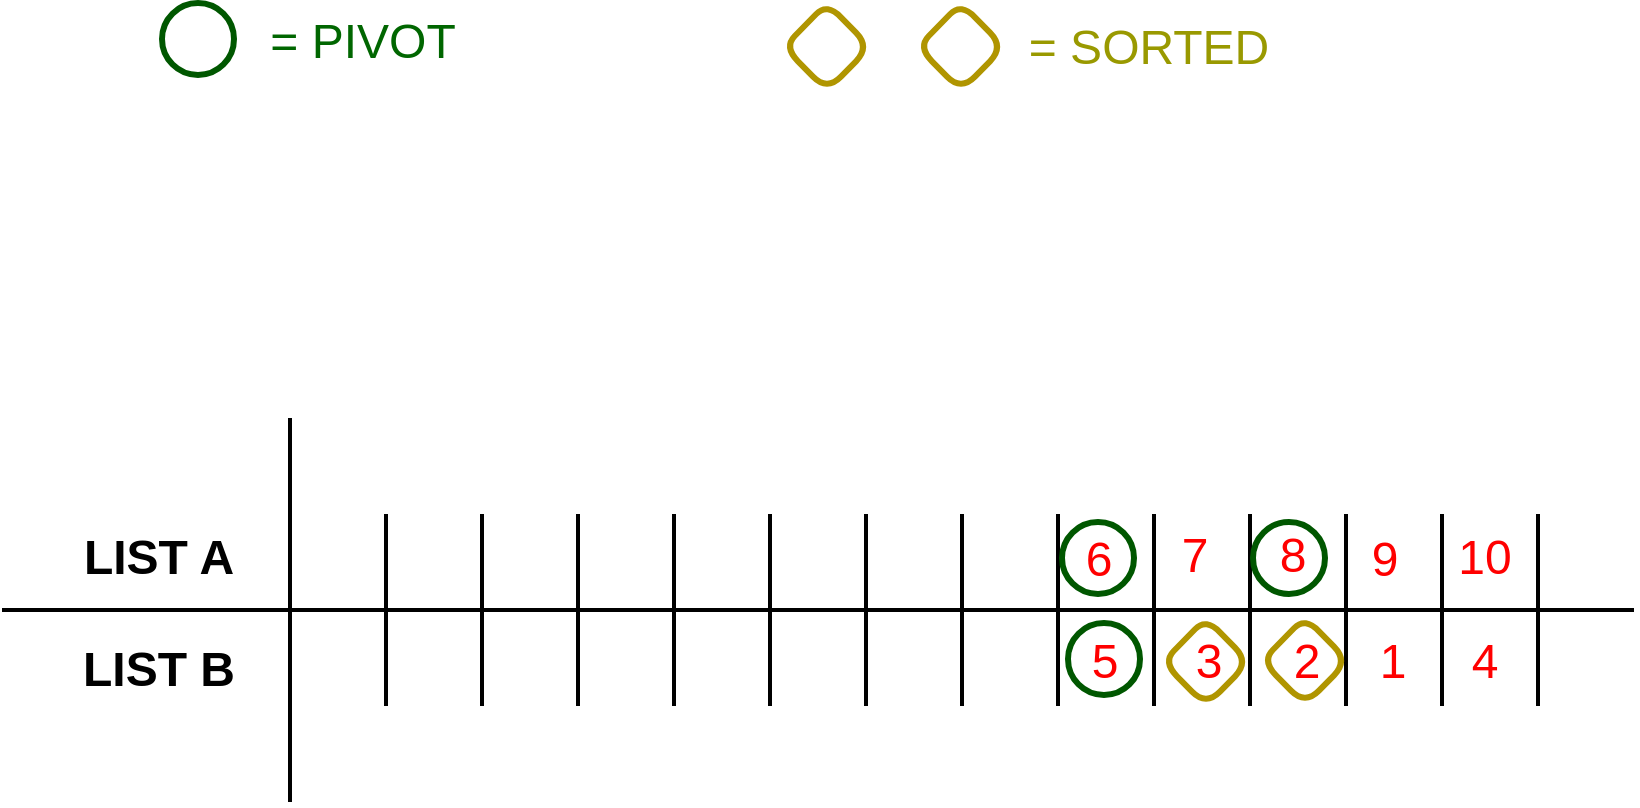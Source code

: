 <mxfile>
    <diagram id="ZdtYw9VDXguhpGtwa0sp" name="Page-1">
        <mxGraphModel dx="1141" dy="929" grid="0" gridSize="12" guides="1" tooltips="1" connect="1" arrows="1" fold="1" page="1" pageScale="1" pageWidth="1169" pageHeight="827" background="none" math="0" shadow="0">
            <root>
                <mxCell id="0"/>
                <mxCell id="1" parent="0"/>
                <mxCell id="2" value="" style="endArrow=none;html=1;fontStyle=0;strokeWidth=2;" edge="1" parent="1">
                    <mxGeometry width="50" height="50" relative="1" as="geometry">
                        <mxPoint x="99" y="362" as="sourcePoint"/>
                        <mxPoint x="915" y="362" as="targetPoint"/>
                    </mxGeometry>
                </mxCell>
                <mxCell id="3" value="" style="endArrow=none;html=1;fontStyle=0;strokeWidth=2;" edge="1" parent="1">
                    <mxGeometry width="50" height="50" relative="1" as="geometry">
                        <mxPoint x="243" y="266" as="sourcePoint"/>
                        <mxPoint x="243" y="458" as="targetPoint"/>
                    </mxGeometry>
                </mxCell>
                <mxCell id="4" value="&lt;p style=&quot;line-height: 120%; font-size: 24px;&quot;&gt;LIST A&lt;/p&gt;" style="text;html=1;align=center;verticalAlign=middle;resizable=0;points=[];autosize=1;perimeterSpacing=0;fontStyle=1;spacing=2;fontSize=24;rounded=1;" vertex="1" parent="1">
                    <mxGeometry x="129" y="294" width="96" height="84" as="geometry"/>
                </mxCell>
                <mxCell id="6" value="LIST B" style="text;html=1;align=center;verticalAlign=middle;resizable=0;points=[];autosize=1;strokeColor=none;fontSize=24;fontStyle=1;rounded=1;" vertex="1" parent="1">
                    <mxGeometry x="129" y="374" width="96" height="36" as="geometry"/>
                </mxCell>
                <mxCell id="7" value="" style="endArrow=none;html=1;fontSize=24;strokeWidth=2;" edge="1" parent="1">
                    <mxGeometry width="50" height="50" relative="1" as="geometry">
                        <mxPoint x="291" y="410" as="sourcePoint"/>
                        <mxPoint x="291" y="314" as="targetPoint"/>
                        <Array as="points"/>
                    </mxGeometry>
                </mxCell>
                <mxCell id="9" value="" style="endArrow=none;html=1;fontSize=24;strokeWidth=2;" edge="1" parent="1">
                    <mxGeometry width="50" height="50" relative="1" as="geometry">
                        <mxPoint x="339" y="410" as="sourcePoint"/>
                        <mxPoint x="339" y="314" as="targetPoint"/>
                        <Array as="points"/>
                    </mxGeometry>
                </mxCell>
                <mxCell id="10" value="" style="endArrow=none;html=1;fontSize=24;strokeWidth=2;" edge="1" parent="1">
                    <mxGeometry width="50" height="50" relative="1" as="geometry">
                        <mxPoint x="387" y="410" as="sourcePoint"/>
                        <mxPoint x="387" y="314" as="targetPoint"/>
                        <Array as="points"/>
                    </mxGeometry>
                </mxCell>
                <mxCell id="11" value="" style="endArrow=none;html=1;fontSize=24;strokeWidth=2;" edge="1" parent="1">
                    <mxGeometry width="50" height="50" relative="1" as="geometry">
                        <mxPoint x="435" y="410" as="sourcePoint"/>
                        <mxPoint x="435" y="314" as="targetPoint"/>
                        <Array as="points"/>
                    </mxGeometry>
                </mxCell>
                <mxCell id="12" value="" style="endArrow=none;html=1;fontSize=24;strokeWidth=2;" edge="1" parent="1">
                    <mxGeometry width="50" height="50" relative="1" as="geometry">
                        <mxPoint x="483" y="410" as="sourcePoint"/>
                        <mxPoint x="483" y="314" as="targetPoint"/>
                        <Array as="points"/>
                    </mxGeometry>
                </mxCell>
                <mxCell id="13" value="" style="endArrow=none;html=1;fontSize=24;strokeWidth=2;" edge="1" parent="1">
                    <mxGeometry width="50" height="50" relative="1" as="geometry">
                        <mxPoint x="531" y="410" as="sourcePoint"/>
                        <mxPoint x="531" y="314" as="targetPoint"/>
                        <Array as="points"/>
                    </mxGeometry>
                </mxCell>
                <mxCell id="14" value="" style="endArrow=none;html=1;fontSize=24;strokeWidth=2;" edge="1" parent="1">
                    <mxGeometry width="50" height="50" relative="1" as="geometry">
                        <mxPoint x="579" y="410" as="sourcePoint"/>
                        <mxPoint x="579" y="314" as="targetPoint"/>
                        <Array as="points"/>
                    </mxGeometry>
                </mxCell>
                <mxCell id="15" value="" style="endArrow=none;html=1;fontSize=24;strokeWidth=2;" edge="1" parent="1">
                    <mxGeometry width="50" height="50" relative="1" as="geometry">
                        <mxPoint x="627" y="410" as="sourcePoint"/>
                        <mxPoint x="627" y="314" as="targetPoint"/>
                        <Array as="points"/>
                    </mxGeometry>
                </mxCell>
                <mxCell id="16" value="" style="endArrow=none;html=1;fontSize=24;strokeWidth=2;" edge="1" parent="1">
                    <mxGeometry width="50" height="50" relative="1" as="geometry">
                        <mxPoint x="675" y="410" as="sourcePoint"/>
                        <mxPoint x="675" y="314" as="targetPoint"/>
                        <Array as="points"/>
                    </mxGeometry>
                </mxCell>
                <mxCell id="17" value="" style="endArrow=none;html=1;fontSize=24;strokeWidth=2;" edge="1" parent="1">
                    <mxGeometry width="50" height="50" relative="1" as="geometry">
                        <mxPoint x="723" y="410" as="sourcePoint"/>
                        <mxPoint x="723" y="314" as="targetPoint"/>
                        <Array as="points"/>
                    </mxGeometry>
                </mxCell>
                <mxCell id="18" value="" style="endArrow=none;html=1;fontSize=24;strokeWidth=2;" edge="1" parent="1">
                    <mxGeometry width="50" height="50" relative="1" as="geometry">
                        <mxPoint x="771" y="410" as="sourcePoint"/>
                        <mxPoint x="771" y="314" as="targetPoint"/>
                        <Array as="points"/>
                    </mxGeometry>
                </mxCell>
                <mxCell id="19" value="" style="endArrow=none;html=1;fontSize=24;strokeWidth=2;" edge="1" parent="1">
                    <mxGeometry width="50" height="50" relative="1" as="geometry">
                        <mxPoint x="819" y="410" as="sourcePoint"/>
                        <mxPoint x="819" y="314" as="targetPoint"/>
                        <Array as="points"/>
                    </mxGeometry>
                </mxCell>
                <mxCell id="20" value="" style="endArrow=none;html=1;fontSize=24;strokeWidth=2;" edge="1" parent="1">
                    <mxGeometry width="50" height="50" relative="1" as="geometry">
                        <mxPoint x="867" y="410" as="sourcePoint"/>
                        <mxPoint x="867" y="314" as="targetPoint"/>
                        <Array as="points"/>
                    </mxGeometry>
                </mxCell>
                <mxCell id="24" value="&lt;font color=&quot;#ff0000&quot;&gt;2&lt;/font&gt;" style="text;html=1;align=center;verticalAlign=middle;resizable=0;points=[];autosize=1;strokeColor=none;fontSize=24;rounded=1;" vertex="1" parent="1">
                    <mxGeometry x="739" y="371.5" width="23" height="33" as="geometry"/>
                </mxCell>
                <mxCell id="26" value="&lt;font color=&quot;#ff0000&quot;&gt;1&lt;/font&gt;" style="text;html=1;align=center;verticalAlign=middle;resizable=0;points=[];autosize=1;strokeColor=none;fontSize=24;rounded=1;" vertex="1" parent="1">
                    <mxGeometry x="776" y="369.5" width="36" height="36" as="geometry"/>
                </mxCell>
                <mxCell id="27" value="&lt;font color=&quot;#ff0000&quot;&gt;3&lt;/font&gt;" style="text;html=1;align=center;verticalAlign=middle;resizable=0;points=[];autosize=1;strokeColor=none;fontSize=24;rounded=1;" vertex="1" parent="1">
                    <mxGeometry x="690" y="371.5" width="23" height="33" as="geometry"/>
                </mxCell>
                <mxCell id="29" value="&lt;font color=&quot;#ff0000&quot;&gt;4&lt;/font&gt;" style="text;html=1;align=center;verticalAlign=middle;resizable=0;points=[];autosize=1;strokeColor=none;fontSize=24;rounded=1;" vertex="1" parent="1">
                    <mxGeometry x="828" y="371" width="23" height="33" as="geometry"/>
                </mxCell>
                <mxCell id="30" value="&lt;font color=&quot;#ff0000&quot;&gt;5&lt;/font&gt;" style="text;html=1;align=center;verticalAlign=middle;resizable=0;points=[];autosize=1;strokeColor=none;fontSize=24;rounded=1;" vertex="1" parent="1">
                    <mxGeometry x="638.5" y="371.5" width="23" height="33" as="geometry"/>
                </mxCell>
                <mxCell id="31" value="&lt;font color=&quot;#ff0000&quot;&gt;8&lt;/font&gt;" style="text;html=1;align=center;verticalAlign=middle;resizable=0;points=[];autosize=1;strokeColor=none;fontSize=24;rounded=1;" vertex="1" parent="1">
                    <mxGeometry x="732.5" y="318.5" width="23" height="33" as="geometry"/>
                </mxCell>
                <mxCell id="32" value="&lt;font color=&quot;#ff0000&quot;&gt;9&lt;/font&gt;" style="text;html=1;align=center;verticalAlign=middle;resizable=0;points=[];autosize=1;strokeColor=none;fontSize=24;rounded=1;" vertex="1" parent="1">
                    <mxGeometry x="778" y="320" width="23" height="33" as="geometry"/>
                </mxCell>
                <mxCell id="33" value="&lt;font color=&quot;#ff0000&quot;&gt;10&lt;/font&gt;" style="text;html=1;align=center;verticalAlign=middle;resizable=0;points=[];autosize=1;strokeColor=none;fontSize=24;rounded=1;" vertex="1" parent="1">
                    <mxGeometry x="821" y="319.5" width="37" height="33" as="geometry"/>
                </mxCell>
                <mxCell id="40" value="" style="ellipse;whiteSpace=wrap;html=1;aspect=fixed;fontSize=24;labelBorderColor=none;labelBackgroundColor=none;noLabel=1;fontColor=#ffffff;strokeColor=#005700;fillColor=none;strokeWidth=3;rounded=1;" vertex="1" parent="1">
                    <mxGeometry x="179" y="58.5" width="36" height="36" as="geometry"/>
                </mxCell>
                <mxCell id="42" value="&lt;font color=&quot;#006600&quot;&gt;= PIVOT&lt;/font&gt;" style="text;html=1;align=center;verticalAlign=middle;resizable=0;points=[];autosize=1;strokeColor=none;fontSize=24;fontColor=none;rounded=1;" vertex="1" parent="1">
                    <mxGeometry x="227" y="61.5" width="103" height="33" as="geometry"/>
                </mxCell>
                <mxCell id="43" value="" style="rhombus;whiteSpace=wrap;html=1;labelBackgroundColor=none;fontSize=24;fontColor=#000000;strokeWidth=3;strokeColor=#B09500;fillColor=none;rounded=1;" vertex="1" parent="1">
                    <mxGeometry x="490" y="58.5" width="43" height="44" as="geometry"/>
                </mxCell>
                <mxCell id="45" value="" style="rhombus;whiteSpace=wrap;html=1;labelBackgroundColor=none;fontSize=24;fontColor=#000000;strokeWidth=3;strokeColor=#B09500;fillColor=none;rounded=1;" vertex="1" parent="1">
                    <mxGeometry x="557" y="58.5" width="43" height="44" as="geometry"/>
                </mxCell>
                <mxCell id="47" value="&lt;font color=&quot;#999900&quot;&gt;= SORTED&lt;/font&gt;" style="text;html=1;align=center;verticalAlign=middle;resizable=0;points=[];autosize=1;strokeColor=none;fontSize=24;fontColor=none;rounded=1;" vertex="1" parent="1">
                    <mxGeometry x="606.5" y="64" width="130" height="33" as="geometry"/>
                </mxCell>
                <mxCell id="57" value="" style="rhombus;whiteSpace=wrap;html=1;labelBackgroundColor=none;fontSize=24;fontColor=#000000;strokeWidth=3;strokeColor=#B09500;fillColor=none;rounded=1;" vertex="1" parent="1">
                    <mxGeometry x="729" y="365.5" width="43" height="44" as="geometry"/>
                </mxCell>
                <mxCell id="59" value="" style="rhombus;whiteSpace=wrap;html=1;labelBackgroundColor=none;fontSize=24;fontColor=#000000;strokeWidth=3;strokeColor=#B09500;fillColor=none;rounded=1;" vertex="1" parent="1">
                    <mxGeometry x="679.5" y="366" width="43" height="44" as="geometry"/>
                </mxCell>
                <mxCell id="69" value="&lt;font color=&quot;#ff0000&quot;&gt;6&lt;/font&gt;" style="text;html=1;align=center;verticalAlign=middle;resizable=0;points=[];autosize=1;strokeColor=none;fontSize=24;rounded=1;" vertex="1" parent="1">
                    <mxGeometry x="635.5" y="320" width="23" height="33" as="geometry"/>
                </mxCell>
                <mxCell id="70" value="&lt;font color=&quot;#ff0000&quot;&gt;7&lt;/font&gt;" style="text;html=1;align=center;verticalAlign=middle;resizable=0;points=[];autosize=1;strokeColor=none;fontSize=24;rounded=1;" vertex="1" parent="1">
                    <mxGeometry x="683.5" y="318.5" width="23" height="33" as="geometry"/>
                </mxCell>
                <mxCell id="71" value="" style="ellipse;whiteSpace=wrap;html=1;aspect=fixed;fontSize=24;labelBorderColor=none;labelBackgroundColor=none;noLabel=1;fontColor=#ffffff;strokeColor=#005700;fillColor=none;strokeWidth=3;rounded=1;" vertex="1" parent="1">
                    <mxGeometry x="629" y="318" width="36" height="36" as="geometry"/>
                </mxCell>
                <mxCell id="72" value="" style="ellipse;whiteSpace=wrap;html=1;aspect=fixed;fontSize=24;labelBorderColor=none;labelBackgroundColor=none;noLabel=1;fontColor=#ffffff;strokeColor=#005700;fillColor=none;strokeWidth=3;rounded=1;" vertex="1" parent="1">
                    <mxGeometry x="724.5" y="318" width="36" height="36" as="geometry"/>
                </mxCell>
                <mxCell id="73" value="" style="ellipse;whiteSpace=wrap;html=1;aspect=fixed;fontSize=24;labelBorderColor=none;labelBackgroundColor=none;noLabel=1;fontColor=#ffffff;strokeColor=#005700;fillColor=none;strokeWidth=3;rounded=1;" vertex="1" parent="1">
                    <mxGeometry x="632" y="368.5" width="36" height="36" as="geometry"/>
                </mxCell>
            </root>
        </mxGraphModel>
    </diagram>
</mxfile>
